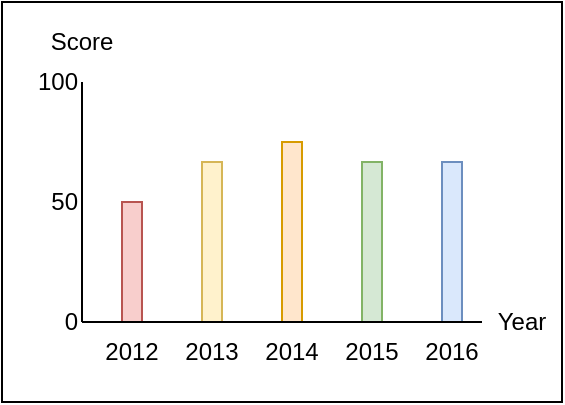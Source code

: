 <mxfile version="15.8.3" type="device"><diagram id="r3rLMVTvztz44drAemKN" name="Page-1"><mxGraphModel dx="465" dy="295" grid="1" gridSize="10" guides="1" tooltips="1" connect="1" arrows="1" fold="1" page="1" pageScale="1" pageWidth="827" pageHeight="1169" math="0" shadow="0"><root><mxCell id="0"/><mxCell id="1" parent="0"/><mxCell id="UnnrTM50_ySkRVfLH7Yo-1" value="" style="rounded=0;whiteSpace=wrap;html=1;" vertex="1" parent="1"><mxGeometry x="280" y="40" width="280" height="200" as="geometry"/></mxCell><mxCell id="UnnrTM50_ySkRVfLH7Yo-2" value="" style="endArrow=none;html=1;rounded=0;" edge="1" parent="1"><mxGeometry width="50" height="50" relative="1" as="geometry"><mxPoint x="320" y="200" as="sourcePoint"/><mxPoint x="320" y="80" as="targetPoint"/></mxGeometry></mxCell><mxCell id="UnnrTM50_ySkRVfLH7Yo-4" value="Score" style="text;html=1;strokeColor=none;fillColor=none;align=center;verticalAlign=middle;whiteSpace=wrap;rounded=0;" vertex="1" parent="1"><mxGeometry x="300" y="50" width="40" height="20" as="geometry"/></mxCell><mxCell id="UnnrTM50_ySkRVfLH7Yo-5" value="Year" style="text;html=1;strokeColor=none;fillColor=none;align=center;verticalAlign=middle;whiteSpace=wrap;rounded=0;" vertex="1" parent="1"><mxGeometry x="520" y="190" width="40" height="20" as="geometry"/></mxCell><mxCell id="UnnrTM50_ySkRVfLH7Yo-6" value="" style="rounded=0;whiteSpace=wrap;html=1;fillColor=#f8cecc;strokeColor=#b85450;" vertex="1" parent="1"><mxGeometry x="340" y="140" width="10" height="60" as="geometry"/></mxCell><mxCell id="UnnrTM50_ySkRVfLH7Yo-7" value="" style="rounded=0;whiteSpace=wrap;html=1;fillColor=#fff2cc;strokeColor=#d6b656;" vertex="1" parent="1"><mxGeometry x="380" y="120" width="10" height="80" as="geometry"/></mxCell><mxCell id="UnnrTM50_ySkRVfLH7Yo-8" value="" style="rounded=0;whiteSpace=wrap;html=1;fillColor=#ffe6cc;strokeColor=#d79b00;" vertex="1" parent="1"><mxGeometry x="420" y="110" width="10" height="90" as="geometry"/></mxCell><mxCell id="UnnrTM50_ySkRVfLH7Yo-9" value="" style="rounded=0;whiteSpace=wrap;html=1;fillColor=#d5e8d4;strokeColor=#82b366;" vertex="1" parent="1"><mxGeometry x="460" y="120" width="10" height="80" as="geometry"/></mxCell><mxCell id="UnnrTM50_ySkRVfLH7Yo-10" value="" style="rounded=0;whiteSpace=wrap;html=1;fillColor=#dae8fc;strokeColor=#6c8ebf;" vertex="1" parent="1"><mxGeometry x="500" y="120" width="10" height="80" as="geometry"/></mxCell><mxCell id="UnnrTM50_ySkRVfLH7Yo-3" value="" style="endArrow=none;html=1;rounded=0;" edge="1" parent="1"><mxGeometry width="50" height="50" relative="1" as="geometry"><mxPoint x="320" y="200" as="sourcePoint"/><mxPoint x="520" y="200" as="targetPoint"/></mxGeometry></mxCell><mxCell id="UnnrTM50_ySkRVfLH7Yo-11" value="0" style="text;html=1;strokeColor=none;fillColor=none;align=right;verticalAlign=middle;whiteSpace=wrap;rounded=0;" vertex="1" parent="1"><mxGeometry x="290" y="190" width="30" height="20" as="geometry"/></mxCell><mxCell id="UnnrTM50_ySkRVfLH7Yo-12" value="100" style="text;html=1;strokeColor=none;fillColor=none;align=right;verticalAlign=middle;whiteSpace=wrap;rounded=0;" vertex="1" parent="1"><mxGeometry x="290" y="70" width="30" height="20" as="geometry"/></mxCell><mxCell id="UnnrTM50_ySkRVfLH7Yo-13" value="50" style="text;html=1;strokeColor=none;fillColor=none;align=right;verticalAlign=middle;whiteSpace=wrap;rounded=0;" vertex="1" parent="1"><mxGeometry x="290" y="130" width="30" height="20" as="geometry"/></mxCell><mxCell id="UnnrTM50_ySkRVfLH7Yo-14" value="2012" style="text;html=1;strokeColor=none;fillColor=none;align=center;verticalAlign=middle;whiteSpace=wrap;rounded=0;" vertex="1" parent="1"><mxGeometry x="325" y="200" width="40" height="30" as="geometry"/></mxCell><mxCell id="UnnrTM50_ySkRVfLH7Yo-16" value="2013" style="text;html=1;strokeColor=none;fillColor=none;align=center;verticalAlign=middle;whiteSpace=wrap;rounded=0;" vertex="1" parent="1"><mxGeometry x="365" y="200" width="40" height="30" as="geometry"/></mxCell><mxCell id="UnnrTM50_ySkRVfLH7Yo-17" value="2014" style="text;html=1;strokeColor=none;fillColor=none;align=center;verticalAlign=middle;whiteSpace=wrap;rounded=0;" vertex="1" parent="1"><mxGeometry x="405" y="200" width="40" height="30" as="geometry"/></mxCell><mxCell id="UnnrTM50_ySkRVfLH7Yo-18" value="2015" style="text;html=1;strokeColor=none;fillColor=none;align=center;verticalAlign=middle;whiteSpace=wrap;rounded=0;" vertex="1" parent="1"><mxGeometry x="445" y="200" width="40" height="30" as="geometry"/></mxCell><mxCell id="UnnrTM50_ySkRVfLH7Yo-19" value="2016" style="text;html=1;strokeColor=none;fillColor=none;align=center;verticalAlign=middle;whiteSpace=wrap;rounded=0;" vertex="1" parent="1"><mxGeometry x="485" y="200" width="40" height="30" as="geometry"/></mxCell></root></mxGraphModel></diagram></mxfile>